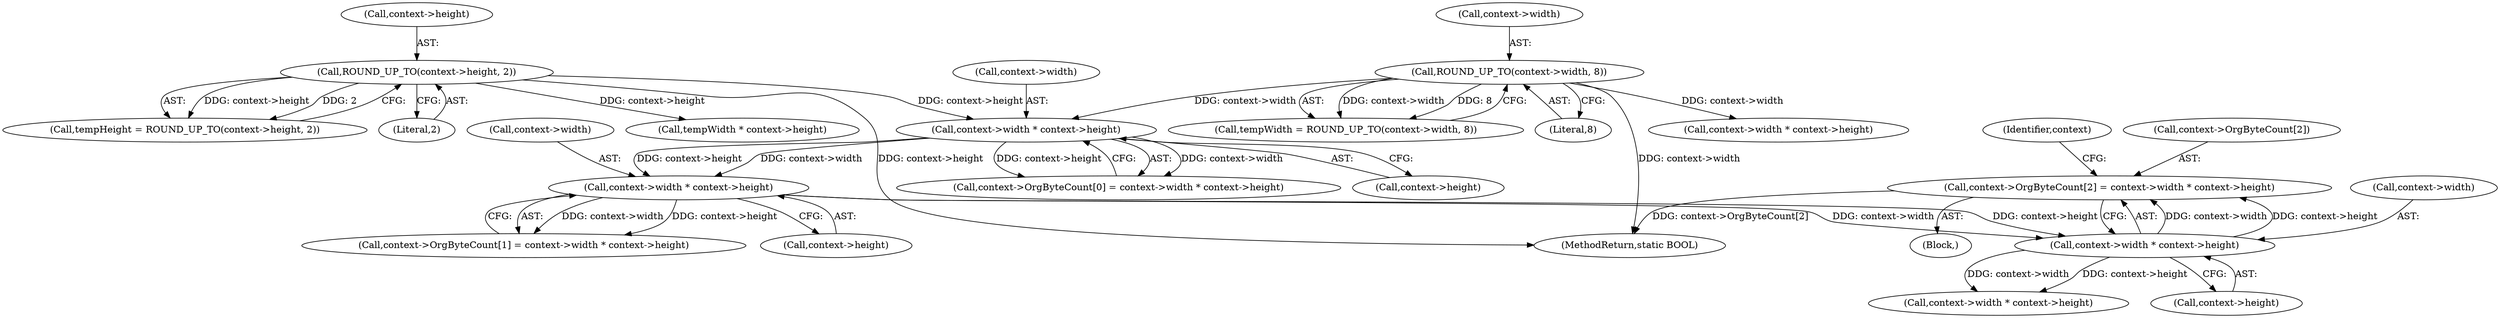 digraph "0_FreeRDP_d1112c279bd1a327e8e4d0b5f371458bf2579659_3@array" {
"1000261" [label="(Call,context->OrgByteCount[2] = context->width * context->height)"];
"1000267" [label="(Call,context->width * context->height)"];
"1000254" [label="(Call,context->width * context->height)"];
"1000241" [label="(Call,context->width * context->height)"];
"1000110" [label="(Call,ROUND_UP_TO(context->width, 8))"];
"1000117" [label="(Call,ROUND_UP_TO(context->height, 2))"];
"1000255" [label="(Call,context->width)"];
"1000258" [label="(Call,context->height)"];
"1000267" [label="(Call,context->width * context->height)"];
"1000241" [label="(Call,context->width * context->height)"];
"1000226" [label="(Call,context->width * context->height)"];
"1000254" [label="(Call,context->width * context->height)"];
"1000114" [label="(Literal,8)"];
"1000280" [label="(Call,context->width * context->height)"];
"1000277" [label="(Identifier,context)"];
"1000118" [label="(Call,context->height)"];
"1000115" [label="(Call,tempHeight = ROUND_UP_TO(context->height, 2))"];
"1000261" [label="(Call,context->OrgByteCount[2] = context->width * context->height)"];
"1000110" [label="(Call,ROUND_UP_TO(context->width, 8))"];
"1000234" [label="(Block,)"];
"1000108" [label="(Call,tempWidth = ROUND_UP_TO(context->width, 8))"];
"1000248" [label="(Call,context->OrgByteCount[1] = context->width * context->height)"];
"1000117" [label="(Call,ROUND_UP_TO(context->height, 2))"];
"1000318" [label="(MethodReturn,static BOOL)"];
"1000121" [label="(Literal,2)"];
"1000111" [label="(Call,context->width)"];
"1000235" [label="(Call,context->OrgByteCount[0] = context->width * context->height)"];
"1000245" [label="(Call,context->height)"];
"1000242" [label="(Call,context->width)"];
"1000271" [label="(Call,context->height)"];
"1000268" [label="(Call,context->width)"];
"1000193" [label="(Call,tempWidth * context->height)"];
"1000262" [label="(Call,context->OrgByteCount[2])"];
"1000261" -> "1000234"  [label="AST: "];
"1000261" -> "1000267"  [label="CFG: "];
"1000262" -> "1000261"  [label="AST: "];
"1000267" -> "1000261"  [label="AST: "];
"1000277" -> "1000261"  [label="CFG: "];
"1000261" -> "1000318"  [label="DDG: context->OrgByteCount[2]"];
"1000267" -> "1000261"  [label="DDG: context->width"];
"1000267" -> "1000261"  [label="DDG: context->height"];
"1000267" -> "1000271"  [label="CFG: "];
"1000268" -> "1000267"  [label="AST: "];
"1000271" -> "1000267"  [label="AST: "];
"1000254" -> "1000267"  [label="DDG: context->width"];
"1000254" -> "1000267"  [label="DDG: context->height"];
"1000267" -> "1000280"  [label="DDG: context->width"];
"1000267" -> "1000280"  [label="DDG: context->height"];
"1000254" -> "1000248"  [label="AST: "];
"1000254" -> "1000258"  [label="CFG: "];
"1000255" -> "1000254"  [label="AST: "];
"1000258" -> "1000254"  [label="AST: "];
"1000248" -> "1000254"  [label="CFG: "];
"1000254" -> "1000248"  [label="DDG: context->width"];
"1000254" -> "1000248"  [label="DDG: context->height"];
"1000241" -> "1000254"  [label="DDG: context->width"];
"1000241" -> "1000254"  [label="DDG: context->height"];
"1000241" -> "1000235"  [label="AST: "];
"1000241" -> "1000245"  [label="CFG: "];
"1000242" -> "1000241"  [label="AST: "];
"1000245" -> "1000241"  [label="AST: "];
"1000235" -> "1000241"  [label="CFG: "];
"1000241" -> "1000235"  [label="DDG: context->width"];
"1000241" -> "1000235"  [label="DDG: context->height"];
"1000110" -> "1000241"  [label="DDG: context->width"];
"1000117" -> "1000241"  [label="DDG: context->height"];
"1000110" -> "1000108"  [label="AST: "];
"1000110" -> "1000114"  [label="CFG: "];
"1000111" -> "1000110"  [label="AST: "];
"1000114" -> "1000110"  [label="AST: "];
"1000108" -> "1000110"  [label="CFG: "];
"1000110" -> "1000318"  [label="DDG: context->width"];
"1000110" -> "1000108"  [label="DDG: context->width"];
"1000110" -> "1000108"  [label="DDG: 8"];
"1000110" -> "1000226"  [label="DDG: context->width"];
"1000117" -> "1000115"  [label="AST: "];
"1000117" -> "1000121"  [label="CFG: "];
"1000118" -> "1000117"  [label="AST: "];
"1000121" -> "1000117"  [label="AST: "];
"1000115" -> "1000117"  [label="CFG: "];
"1000117" -> "1000318"  [label="DDG: context->height"];
"1000117" -> "1000115"  [label="DDG: context->height"];
"1000117" -> "1000115"  [label="DDG: 2"];
"1000117" -> "1000193"  [label="DDG: context->height"];
}

